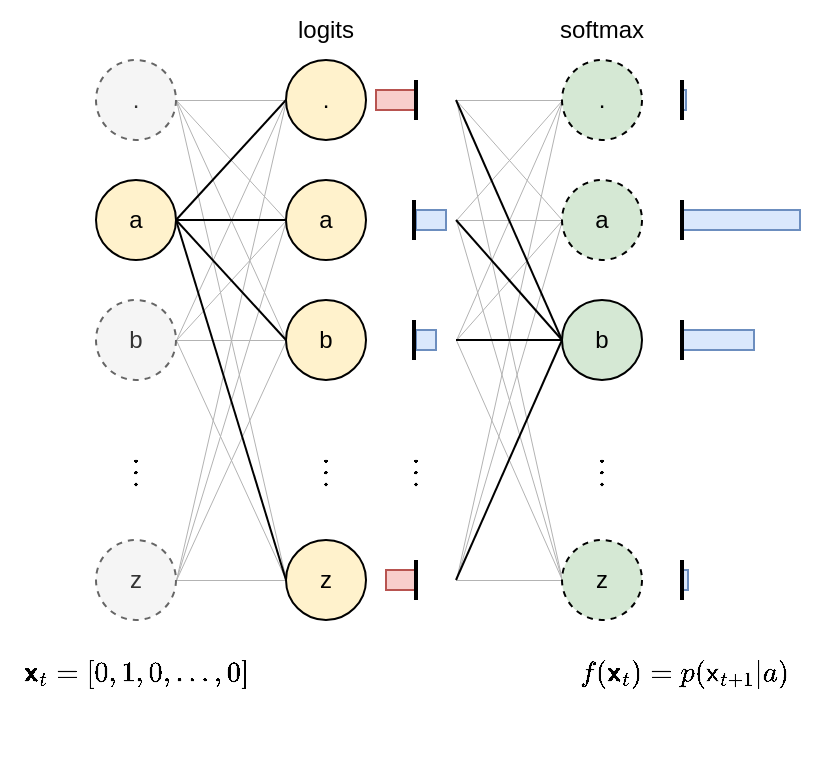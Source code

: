 <mxfile version="20.3.3" type="device"><diagram id="p5gB5ABEMJ9kii_XvzZf" name="Page-1"><mxGraphModel dx="768" dy="510" grid="1" gridSize="10" guides="1" tooltips="1" connect="1" arrows="1" fold="1" page="1" pageScale="1" pageWidth="850" pageHeight="1100" math="1" shadow="0"><root><mxCell id="0"/><mxCell id="1" parent="0"/><mxCell id="Im6TXhJcyeOg1UcXm5XA-27" value="" style="ellipse;whiteSpace=wrap;html=1;aspect=fixed;dashed=1;strokeColor=none;" vertex="1" parent="1"><mxGeometry x="554.5" y="260" width="40" height="40" as="geometry"/></mxCell><mxCell id="Im6TXhJcyeOg1UcXm5XA-28" value="" style="ellipse;whiteSpace=wrap;html=1;aspect=fixed;dashed=1;strokeColor=none;" vertex="1" parent="1"><mxGeometry x="554.5" y="320" width="40" height="40" as="geometry"/></mxCell><mxCell id="Im6TXhJcyeOg1UcXm5XA-29" value="" style="ellipse;whiteSpace=wrap;html=1;aspect=fixed;dashed=1;strokeColor=none;" vertex="1" parent="1"><mxGeometry x="554.5" y="440" width="40" height="40" as="geometry"/></mxCell><mxCell id="Im6TXhJcyeOg1UcXm5XA-30" value="" style="ellipse;whiteSpace=wrap;html=1;aspect=fixed;dashed=1;strokeColor=none;" vertex="1" parent="1"><mxGeometry x="554.5" y="200" width="40" height="40" as="geometry"/></mxCell><mxCell id="Im6TXhJcyeOg1UcXm5XA-3" value="" style="ellipse;whiteSpace=wrap;html=1;aspect=fixed;dashed=1;strokeColor=none;" vertex="1" parent="1"><mxGeometry x="420" y="260" width="40" height="40" as="geometry"/></mxCell><mxCell id="Im6TXhJcyeOg1UcXm5XA-20" style="edgeStyle=none;rounded=0;orthogonalLoop=1;jettySize=auto;html=1;exitX=1;exitY=0.5;exitDx=0;exitDy=0;strokeColor=#B3B3B3;endArrow=none;endFill=0;entryX=0;entryY=0.5;entryDx=0;entryDy=0;strokeWidth=0.5;" edge="1" parent="1" source="Im6TXhJcyeOg1UcXm5XA-4" target="f8lrKqm_tMNEJsQ4ADZn-24"><mxGeometry relative="1" as="geometry"><mxPoint x="500" y="280" as="targetPoint"/></mxGeometry></mxCell><mxCell id="Im6TXhJcyeOg1UcXm5XA-21" style="edgeStyle=none;rounded=0;orthogonalLoop=1;jettySize=auto;html=1;exitX=1;exitY=0.5;exitDx=0;exitDy=0;strokeColor=#B3B3B3;endArrow=none;endFill=0;entryX=0;entryY=0.5;entryDx=0;entryDy=0;strokeWidth=0.5;" edge="1" parent="1" source="Im6TXhJcyeOg1UcXm5XA-4" target="f8lrKqm_tMNEJsQ4ADZn-23"><mxGeometry relative="1" as="geometry"><mxPoint x="500" y="220" as="targetPoint"/></mxGeometry></mxCell><mxCell id="Im6TXhJcyeOg1UcXm5XA-22" style="edgeStyle=none;rounded=0;orthogonalLoop=1;jettySize=auto;html=1;exitX=1;exitY=0.5;exitDx=0;exitDy=0;entryX=0;entryY=0.5;entryDx=0;entryDy=0;strokeColor=#B3B3B3;endArrow=none;endFill=0;strokeWidth=0.5;" edge="1" parent="1" source="Im6TXhJcyeOg1UcXm5XA-4" target="f8lrKqm_tMNEJsQ4ADZn-26"><mxGeometry relative="1" as="geometry"/></mxCell><mxCell id="Im6TXhJcyeOg1UcXm5XA-4" value="" style="ellipse;whiteSpace=wrap;html=1;aspect=fixed;dashed=1;strokeColor=none;" vertex="1" parent="1"><mxGeometry x="420" y="320" width="40" height="40" as="geometry"/></mxCell><mxCell id="Im6TXhJcyeOg1UcXm5XA-5" value="" style="ellipse;whiteSpace=wrap;html=1;aspect=fixed;dashed=1;strokeColor=none;" vertex="1" parent="1"><mxGeometry x="420" y="440" width="40" height="40" as="geometry"/></mxCell><mxCell id="Im6TXhJcyeOg1UcXm5XA-2" value="" style="ellipse;whiteSpace=wrap;html=1;aspect=fixed;dashed=1;strokeColor=none;" vertex="1" parent="1"><mxGeometry x="420" y="200" width="40" height="40" as="geometry"/></mxCell><mxCell id="f8lrKqm_tMNEJsQ4ADZn-36" value="" style="rounded=0;whiteSpace=wrap;html=1;strokeColor=#6c8ebf;fillColor=#dae8fc;" parent="1" vertex="1"><mxGeometry x="573" y="455" width="3" height="10" as="geometry"/></mxCell><mxCell id="f8lrKqm_tMNEJsQ4ADZn-35" value="" style="rounded=0;whiteSpace=wrap;html=1;strokeColor=#6c8ebf;fillColor=#dae8fc;" parent="1" vertex="1"><mxGeometry x="573" y="335" width="36" height="10" as="geometry"/></mxCell><mxCell id="f8lrKqm_tMNEJsQ4ADZn-32" value="" style="rounded=0;whiteSpace=wrap;html=1;strokeColor=#6c8ebf;fillColor=#dae8fc;" parent="1" vertex="1"><mxGeometry x="573" y="215" width="2" height="10" as="geometry"/></mxCell><mxCell id="f8lrKqm_tMNEJsQ4ADZn-17" value="" style="rounded=0;whiteSpace=wrap;html=1;strokeColor=#6c8ebf;fillColor=#dae8fc;" parent="1" vertex="1"><mxGeometry x="440" y="335" width="10" height="10" as="geometry"/></mxCell><mxCell id="f8lrKqm_tMNEJsQ4ADZn-20" value="" style="rounded=0;whiteSpace=wrap;html=1;strokeColor=#b85450;fillColor=#f8cecc;" parent="1" vertex="1"><mxGeometry x="425" y="455" width="15" height="10" as="geometry"/></mxCell><mxCell id="EKz2rlARIVKcX3AcHszU-23" style="edgeStyle=orthogonalEdgeStyle;rounded=0;orthogonalLoop=1;jettySize=auto;html=1;exitX=1;exitY=0.5;exitDx=0;exitDy=0;entryX=0;entryY=0.5;entryDx=0;entryDy=0;endArrow=none;endFill=0;strokeColor=#B3B3B3;strokeWidth=0.5;" parent="1" source="EKz2rlARIVKcX3AcHszU-1" target="EKz2rlARIVKcX3AcHszU-18" edge="1"><mxGeometry relative="1" as="geometry"/></mxCell><mxCell id="EKz2rlARIVKcX3AcHszU-25" style="rounded=0;orthogonalLoop=1;jettySize=auto;html=1;exitX=1;exitY=0.5;exitDx=0;exitDy=0;entryX=0;entryY=0.5;entryDx=0;entryDy=0;endArrow=none;endFill=0;strokeColor=#B3B3B3;strokeWidth=0.5;" parent="1" source="EKz2rlARIVKcX3AcHszU-1" target="EKz2rlARIVKcX3AcHszU-20" edge="1"><mxGeometry relative="1" as="geometry"/></mxCell><mxCell id="EKz2rlARIVKcX3AcHszU-26" style="edgeStyle=none;rounded=0;orthogonalLoop=1;jettySize=auto;html=1;exitX=1;exitY=0.5;exitDx=0;exitDy=0;entryX=0;entryY=0.5;entryDx=0;entryDy=0;endArrow=none;endFill=0;strokeColor=#B3B3B3;strokeWidth=0.5;" parent="1" source="EKz2rlARIVKcX3AcHszU-1" target="EKz2rlARIVKcX3AcHszU-19" edge="1"><mxGeometry relative="1" as="geometry"/></mxCell><mxCell id="EKz2rlARIVKcX3AcHszU-27" style="edgeStyle=none;rounded=0;orthogonalLoop=1;jettySize=auto;html=1;exitX=1;exitY=0.5;exitDx=0;exitDy=0;entryX=0;entryY=0.5;entryDx=0;entryDy=0;endArrow=none;endFill=0;strokeColor=#B3B3B3;strokeWidth=0.5;" parent="1" source="EKz2rlARIVKcX3AcHszU-1" target="EKz2rlARIVKcX3AcHszU-21" edge="1"><mxGeometry relative="1" as="geometry"/></mxCell><mxCell id="EKz2rlARIVKcX3AcHszU-1" value="." style="ellipse;whiteSpace=wrap;html=1;aspect=fixed;fillColor=#f5f5f5;strokeColor=#666666;fontColor=#333333;dashed=1;" parent="1" vertex="1"><mxGeometry x="280" y="200" width="40" height="40" as="geometry"/></mxCell><mxCell id="EKz2rlARIVKcX3AcHszU-28" style="edgeStyle=none;rounded=0;orthogonalLoop=1;jettySize=auto;html=1;exitX=1;exitY=0.5;exitDx=0;exitDy=0;entryX=0;entryY=0.5;entryDx=0;entryDy=0;endArrow=none;endFill=0;" parent="1" source="EKz2rlARIVKcX3AcHszU-2" target="EKz2rlARIVKcX3AcHszU-18" edge="1"><mxGeometry relative="1" as="geometry"/></mxCell><mxCell id="EKz2rlARIVKcX3AcHszU-2" value="a" style="ellipse;whiteSpace=wrap;html=1;aspect=fixed;fillColor=#fff2cc;strokeColor=#000000;" parent="1" vertex="1"><mxGeometry x="280" y="260" width="40" height="40" as="geometry"/></mxCell><mxCell id="EKz2rlARIVKcX3AcHszU-32" style="edgeStyle=none;rounded=0;orthogonalLoop=1;jettySize=auto;html=1;exitX=1;exitY=0.5;exitDx=0;exitDy=0;endArrow=none;endFill=0;strokeColor=#B3B3B3;strokeWidth=0.5;" parent="1" source="EKz2rlARIVKcX3AcHszU-3" target="EKz2rlARIVKcX3AcHszU-20" edge="1"><mxGeometry relative="1" as="geometry"/></mxCell><mxCell id="EKz2rlARIVKcX3AcHszU-33" style="edgeStyle=none;rounded=0;orthogonalLoop=1;jettySize=auto;html=1;exitX=1;exitY=0.5;exitDx=0;exitDy=0;entryX=0;entryY=0.5;entryDx=0;entryDy=0;endArrow=none;endFill=0;strokeColor=#B3B3B3;strokeWidth=0.5;" parent="1" source="EKz2rlARIVKcX3AcHszU-3" target="EKz2rlARIVKcX3AcHszU-19" edge="1"><mxGeometry relative="1" as="geometry"/></mxCell><mxCell id="EKz2rlARIVKcX3AcHszU-34" style="edgeStyle=none;rounded=0;orthogonalLoop=1;jettySize=auto;html=1;exitX=1;exitY=0.5;exitDx=0;exitDy=0;entryX=0;entryY=0.5;entryDx=0;entryDy=0;endArrow=none;endFill=0;strokeColor=#B3B3B3;strokeWidth=0.5;" parent="1" source="EKz2rlARIVKcX3AcHszU-3" target="EKz2rlARIVKcX3AcHszU-18" edge="1"><mxGeometry relative="1" as="geometry"/></mxCell><mxCell id="EKz2rlARIVKcX3AcHszU-35" style="edgeStyle=none;rounded=0;orthogonalLoop=1;jettySize=auto;html=1;exitX=1;exitY=0.5;exitDx=0;exitDy=0;entryX=0;entryY=0.5;entryDx=0;entryDy=0;endArrow=none;endFill=0;strokeColor=#B3B3B3;strokeWidth=0.5;" parent="1" source="EKz2rlARIVKcX3AcHszU-3" target="EKz2rlARIVKcX3AcHszU-21" edge="1"><mxGeometry relative="1" as="geometry"/></mxCell><mxCell id="EKz2rlARIVKcX3AcHszU-3" value="b" style="ellipse;whiteSpace=wrap;html=1;aspect=fixed;fillColor=#f5f5f5;strokeColor=#666666;fontColor=#333333;dashed=1;" parent="1" vertex="1"><mxGeometry x="280" y="320" width="40" height="40" as="geometry"/></mxCell><mxCell id="EKz2rlARIVKcX3AcHszU-36" style="edgeStyle=none;rounded=0;orthogonalLoop=1;jettySize=auto;html=1;exitX=1;exitY=0.5;exitDx=0;exitDy=0;entryX=0;entryY=0.5;entryDx=0;entryDy=0;endArrow=none;endFill=0;strokeColor=#B3B3B3;strokeWidth=0.5;" parent="1" source="EKz2rlARIVKcX3AcHszU-4" target="EKz2rlARIVKcX3AcHszU-21" edge="1"><mxGeometry relative="1" as="geometry"/></mxCell><mxCell id="EKz2rlARIVKcX3AcHszU-37" style="edgeStyle=none;rounded=0;orthogonalLoop=1;jettySize=auto;html=1;exitX=1;exitY=0.5;exitDx=0;exitDy=0;entryX=0;entryY=0.5;entryDx=0;entryDy=0;endArrow=none;endFill=0;strokeColor=#B3B3B3;strokeWidth=0.5;" parent="1" source="EKz2rlARIVKcX3AcHszU-4" target="EKz2rlARIVKcX3AcHszU-20" edge="1"><mxGeometry relative="1" as="geometry"/></mxCell><mxCell id="EKz2rlARIVKcX3AcHszU-38" style="edgeStyle=none;rounded=0;orthogonalLoop=1;jettySize=auto;html=1;exitX=1;exitY=0.5;exitDx=0;exitDy=0;entryX=0;entryY=0.5;entryDx=0;entryDy=0;endArrow=none;endFill=0;strokeColor=#B3B3B3;strokeWidth=0.5;" parent="1" source="EKz2rlARIVKcX3AcHszU-4" target="EKz2rlARIVKcX3AcHszU-19" edge="1"><mxGeometry relative="1" as="geometry"/></mxCell><mxCell id="EKz2rlARIVKcX3AcHszU-39" style="edgeStyle=none;rounded=0;orthogonalLoop=1;jettySize=auto;html=1;exitX=1;exitY=0.5;exitDx=0;exitDy=0;entryX=0;entryY=0.5;entryDx=0;entryDy=0;endArrow=none;endFill=0;strokeColor=#B3B3B3;strokeWidth=0.5;" parent="1" source="EKz2rlARIVKcX3AcHszU-4" target="EKz2rlARIVKcX3AcHszU-18" edge="1"><mxGeometry relative="1" as="geometry"/></mxCell><mxCell id="EKz2rlARIVKcX3AcHszU-4" value="z" style="ellipse;whiteSpace=wrap;html=1;aspect=fixed;fillColor=#f5f5f5;strokeColor=#666666;fontColor=#333333;dashed=1;" parent="1" vertex="1"><mxGeometry x="280" y="440" width="40" height="40" as="geometry"/></mxCell><mxCell id="EKz2rlARIVKcX3AcHszU-10" value="\( \vdots \)" style="text;html=1;align=center;verticalAlign=middle;whiteSpace=wrap;rounded=0;" parent="1" vertex="1"><mxGeometry x="270" y="390" width="60" height="30" as="geometry"/></mxCell><mxCell id="EKz2rlARIVKcX3AcHszU-18" value="." style="ellipse;whiteSpace=wrap;html=1;aspect=fixed;fillColor=#fff2cc;strokeColor=#000000;" parent="1" vertex="1"><mxGeometry x="375" y="200" width="40" height="40" as="geometry"/></mxCell><mxCell id="EKz2rlARIVKcX3AcHszU-19" value="a" style="ellipse;whiteSpace=wrap;html=1;aspect=fixed;fillColor=#fff2cc;strokeColor=#000000;" parent="1" vertex="1"><mxGeometry x="375" y="260" width="40" height="40" as="geometry"/></mxCell><mxCell id="EKz2rlARIVKcX3AcHszU-20" value="b" style="ellipse;whiteSpace=wrap;html=1;aspect=fixed;fillColor=#fff2cc;strokeColor=#000000;" parent="1" vertex="1"><mxGeometry x="375" y="320" width="40" height="40" as="geometry"/></mxCell><mxCell id="EKz2rlARIVKcX3AcHszU-21" value="z" style="ellipse;whiteSpace=wrap;html=1;aspect=fixed;fillColor=#fff2cc;strokeColor=#000000;" parent="1" vertex="1"><mxGeometry x="375" y="440" width="40" height="40" as="geometry"/></mxCell><mxCell id="EKz2rlARIVKcX3AcHszU-22" value="\( \vdots \)" style="text;html=1;align=center;verticalAlign=middle;whiteSpace=wrap;rounded=0;" parent="1" vertex="1"><mxGeometry x="365" y="390" width="60" height="30" as="geometry"/></mxCell><mxCell id="f8lrKqm_tMNEJsQ4ADZn-3" style="rounded=0;orthogonalLoop=1;jettySize=auto;html=1;exitX=1;exitY=0.5;exitDx=0;exitDy=0;entryX=0;entryY=0.5;entryDx=0;entryDy=0;strokeColor=#000000;endArrow=none;endFill=0;" parent="1" source="EKz2rlARIVKcX3AcHszU-2" target="EKz2rlARIVKcX3AcHszU-20" edge="1"><mxGeometry relative="1" as="geometry"/></mxCell><mxCell id="f8lrKqm_tMNEJsQ4ADZn-2" style="edgeStyle=orthogonalEdgeStyle;rounded=0;orthogonalLoop=1;jettySize=auto;html=1;exitX=1;exitY=0.5;exitDx=0;exitDy=0;strokeColor=#000000;endArrow=none;endFill=0;" parent="1" source="EKz2rlARIVKcX3AcHszU-2" target="EKz2rlARIVKcX3AcHszU-19" edge="1"><mxGeometry relative="1" as="geometry"/></mxCell><mxCell id="f8lrKqm_tMNEJsQ4ADZn-4" style="edgeStyle=none;rounded=0;orthogonalLoop=1;jettySize=auto;html=1;exitX=1;exitY=0.5;exitDx=0;exitDy=0;entryX=0;entryY=0.5;entryDx=0;entryDy=0;strokeColor=#000000;endArrow=none;endFill=0;" parent="1" source="EKz2rlARIVKcX3AcHszU-2" target="EKz2rlARIVKcX3AcHszU-21" edge="1"><mxGeometry relative="1" as="geometry"/></mxCell><mxCell id="f8lrKqm_tMNEJsQ4ADZn-10" value="" style="rounded=0;whiteSpace=wrap;html=1;strokeColor=#b85450;fillColor=#f8cecc;" parent="1" vertex="1"><mxGeometry x="420" y="215" width="20" height="10" as="geometry"/></mxCell><mxCell id="f8lrKqm_tMNEJsQ4ADZn-11" value="" style="rounded=0;whiteSpace=wrap;html=1;strokeColor=#6c8ebf;fillColor=#dae8fc;" parent="1" vertex="1"><mxGeometry x="440" y="275" width="15" height="10" as="geometry"/></mxCell><mxCell id="f8lrKqm_tMNEJsQ4ADZn-12" value="" style="endArrow=none;html=1;rounded=0;strokeColor=#000000;strokeWidth=2;" parent="1" edge="1"><mxGeometry width="50" height="50" relative="1" as="geometry"><mxPoint x="440" y="230" as="sourcePoint"/><mxPoint x="440" y="210" as="targetPoint"/></mxGeometry></mxCell><mxCell id="f8lrKqm_tMNEJsQ4ADZn-13" value="" style="endArrow=none;html=1;rounded=0;strokeColor=#000000;strokeWidth=2;" parent="1" edge="1"><mxGeometry width="50" height="50" relative="1" as="geometry"><mxPoint x="439" y="290" as="sourcePoint"/><mxPoint x="439" y="270" as="targetPoint"/></mxGeometry></mxCell><mxCell id="f8lrKqm_tMNEJsQ4ADZn-14" value="" style="endArrow=none;html=1;rounded=0;strokeColor=#000000;strokeWidth=2;" parent="1" edge="1"><mxGeometry width="50" height="50" relative="1" as="geometry"><mxPoint x="439" y="350" as="sourcePoint"/><mxPoint x="439" y="330" as="targetPoint"/></mxGeometry></mxCell><mxCell id="f8lrKqm_tMNEJsQ4ADZn-15" value="" style="endArrow=none;html=1;rounded=0;strokeColor=#000000;strokeWidth=2;" parent="1" edge="1"><mxGeometry width="50" height="50" relative="1" as="geometry"><mxPoint x="440" y="470" as="sourcePoint"/><mxPoint x="440" y="450" as="targetPoint"/></mxGeometry></mxCell><mxCell id="f8lrKqm_tMNEJsQ4ADZn-25" value="b" style="ellipse;whiteSpace=wrap;html=1;aspect=fixed;fillColor=#d5e8d4;strokeColor=#000000;" parent="1" vertex="1"><mxGeometry x="513" y="320" width="40" height="40" as="geometry"/></mxCell><mxCell id="f8lrKqm_tMNEJsQ4ADZn-27" value="softmax" style="text;html=1;strokeColor=none;fillColor=none;align=center;verticalAlign=middle;whiteSpace=wrap;rounded=0;" parent="1" vertex="1"><mxGeometry x="503" y="170" width="60" height="30" as="geometry"/></mxCell><mxCell id="f8lrKqm_tMNEJsQ4ADZn-28" value="" style="endArrow=none;html=1;rounded=0;strokeColor=#000000;strokeWidth=2;" parent="1" edge="1"><mxGeometry width="50" height="50" relative="1" as="geometry"><mxPoint x="573" y="230" as="sourcePoint"/><mxPoint x="573" y="210" as="targetPoint"/></mxGeometry></mxCell><mxCell id="f8lrKqm_tMNEJsQ4ADZn-30" value="" style="endArrow=none;html=1;rounded=0;strokeColor=#000000;strokeWidth=2;" parent="1" edge="1"><mxGeometry width="50" height="50" relative="1" as="geometry"><mxPoint x="573" y="350" as="sourcePoint"/><mxPoint x="573" y="330" as="targetPoint"/></mxGeometry></mxCell><mxCell id="f8lrKqm_tMNEJsQ4ADZn-31" value="" style="endArrow=none;html=1;rounded=0;strokeColor=#000000;strokeWidth=2;" parent="1" edge="1"><mxGeometry width="50" height="50" relative="1" as="geometry"><mxPoint x="573" y="470" as="sourcePoint"/><mxPoint x="573" y="450" as="targetPoint"/></mxGeometry></mxCell><mxCell id="f8lrKqm_tMNEJsQ4ADZn-37" value="\( f(\boldsymbol{\mathsf{x}}_t)&amp;nbsp; = p({\mathsf{x}}_{t+1} |&amp;nbsp;&lt;br&gt;a ) \)&lt;br&gt;&amp;nbsp;" style="text;html=1;strokeColor=none;fillColor=none;align=center;verticalAlign=middle;whiteSpace=wrap;rounded=0;" parent="1" vertex="1"><mxGeometry x="544" y="499" width="60" height="30" as="geometry"/></mxCell><mxCell id="jtK7MX9mSMrb0IOoXL2k-1" value="\( \boldsymbol{\mathsf{x}}_t&lt;br&gt;&amp;nbsp;= [0, 1, 0, \ldots, 0]\)" style="text;html=1;strokeColor=none;fillColor=none;align=center;verticalAlign=middle;whiteSpace=wrap;rounded=0;" parent="1" vertex="1"><mxGeometry x="270" y="492" width="60" height="30" as="geometry"/></mxCell><mxCell id="Im6TXhJcyeOg1UcXm5XA-1" value="\( \vdots \)" style="text;html=1;align=center;verticalAlign=middle;whiteSpace=wrap;rounded=0;" vertex="1" parent="1"><mxGeometry x="503" y="390" width="60" height="30" as="geometry"/></mxCell><mxCell id="Im6TXhJcyeOg1UcXm5XA-6" value="\( \vdots \)" style="text;html=1;align=center;verticalAlign=middle;whiteSpace=wrap;rounded=0;" vertex="1" parent="1"><mxGeometry x="410" y="390" width="60" height="30" as="geometry"/></mxCell><mxCell id="Im6TXhJcyeOg1UcXm5XA-7" style="edgeStyle=orthogonalEdgeStyle;rounded=0;orthogonalLoop=1;jettySize=auto;html=1;exitX=1;exitY=0.5;exitDx=0;exitDy=0;entryX=0;entryY=0.5;entryDx=0;entryDy=0;endArrow=none;endFill=0;strokeColor=#B3B3B3;strokeWidth=0.5;" edge="1" parent="1" source="Im6TXhJcyeOg1UcXm5XA-2" target="f8lrKqm_tMNEJsQ4ADZn-23"><mxGeometry relative="1" as="geometry"/></mxCell><mxCell id="Im6TXhJcyeOg1UcXm5XA-8" style="rounded=0;orthogonalLoop=1;jettySize=auto;html=1;exitX=1;exitY=0.5;exitDx=0;exitDy=0;entryX=0;entryY=0.5;entryDx=0;entryDy=0;endArrow=none;endFill=0;strokeColor=#B3B3B3;strokeWidth=0.5;" edge="1" parent="1" source="Im6TXhJcyeOg1UcXm5XA-2" target="f8lrKqm_tMNEJsQ4ADZn-24"><mxGeometry relative="1" as="geometry"/></mxCell><mxCell id="Im6TXhJcyeOg1UcXm5XA-10" style="edgeStyle=none;rounded=0;orthogonalLoop=1;jettySize=auto;html=1;exitX=1;exitY=0.5;exitDx=0;exitDy=0;entryX=0;entryY=0.5;entryDx=0;entryDy=0;strokeColor=#B3B3B3;endArrow=none;endFill=0;strokeWidth=0.5;" edge="1" parent="1" source="Im6TXhJcyeOg1UcXm5XA-2" target="f8lrKqm_tMNEJsQ4ADZn-26"><mxGeometry relative="1" as="geometry"/></mxCell><mxCell id="Im6TXhJcyeOg1UcXm5XA-11" style="edgeStyle=none;rounded=0;orthogonalLoop=1;jettySize=auto;html=1;exitX=1;exitY=0.5;exitDx=0;exitDy=0;entryX=0;entryY=0.5;entryDx=0;entryDy=0;strokeColor=#B3B3B3;endArrow=none;endFill=0;strokeWidth=0.5;" edge="1" parent="1" source="Im6TXhJcyeOg1UcXm5XA-3" target="f8lrKqm_tMNEJsQ4ADZn-23"><mxGeometry relative="1" as="geometry"/></mxCell><mxCell id="Im6TXhJcyeOg1UcXm5XA-12" style="edgeStyle=none;rounded=0;orthogonalLoop=1;jettySize=auto;html=1;exitX=1;exitY=0.5;exitDx=0;exitDy=0;entryX=0;entryY=0.5;entryDx=0;entryDy=0;strokeColor=#B3B3B3;endArrow=none;endFill=0;strokeWidth=0.5;" edge="1" parent="1" source="Im6TXhJcyeOg1UcXm5XA-3" target="f8lrKqm_tMNEJsQ4ADZn-24"><mxGeometry relative="1" as="geometry"/></mxCell><mxCell id="Im6TXhJcyeOg1UcXm5XA-14" style="edgeStyle=none;rounded=0;orthogonalLoop=1;jettySize=auto;html=1;exitX=1;exitY=0.5;exitDx=0;exitDy=0;entryX=0;entryY=0.5;entryDx=0;entryDy=0;strokeColor=#B3B3B3;endArrow=none;endFill=0;strokeWidth=0.5;" edge="1" parent="1" source="Im6TXhJcyeOg1UcXm5XA-3" target="f8lrKqm_tMNEJsQ4ADZn-26"><mxGeometry relative="1" as="geometry"/></mxCell><mxCell id="Im6TXhJcyeOg1UcXm5XA-15" style="edgeStyle=none;rounded=0;orthogonalLoop=1;jettySize=auto;html=1;exitX=1;exitY=0.5;exitDx=0;exitDy=0;entryX=0;entryY=0.5;entryDx=0;entryDy=0;strokeColor=#B3B3B3;endArrow=none;endFill=0;strokeWidth=0.5;" edge="1" parent="1" source="Im6TXhJcyeOg1UcXm5XA-5" target="f8lrKqm_tMNEJsQ4ADZn-26"><mxGeometry relative="1" as="geometry"/></mxCell><mxCell id="Im6TXhJcyeOg1UcXm5XA-17" style="edgeStyle=none;rounded=0;orthogonalLoop=1;jettySize=auto;html=1;exitX=1;exitY=0.5;exitDx=0;exitDy=0;entryX=0;entryY=0.5;entryDx=0;entryDy=0;strokeColor=#B3B3B3;endArrow=none;endFill=0;strokeWidth=0.5;" edge="1" parent="1" source="Im6TXhJcyeOg1UcXm5XA-5" target="f8lrKqm_tMNEJsQ4ADZn-24"><mxGeometry relative="1" as="geometry"/></mxCell><mxCell id="Im6TXhJcyeOg1UcXm5XA-18" style="edgeStyle=none;rounded=0;orthogonalLoop=1;jettySize=auto;html=1;exitX=1;exitY=0.5;exitDx=0;exitDy=0;strokeColor=#B3B3B3;endArrow=none;endFill=0;entryX=0;entryY=0.5;entryDx=0;entryDy=0;strokeWidth=0.5;" edge="1" parent="1" source="Im6TXhJcyeOg1UcXm5XA-5" target="f8lrKqm_tMNEJsQ4ADZn-23"><mxGeometry relative="1" as="geometry"><mxPoint x="500" y="220" as="targetPoint"/></mxGeometry></mxCell><mxCell id="Im6TXhJcyeOg1UcXm5XA-23" value="logits" style="text;html=1;strokeColor=none;fillColor=none;align=center;verticalAlign=middle;whiteSpace=wrap;rounded=0;" vertex="1" parent="1"><mxGeometry x="365" y="170" width="60" height="30" as="geometry"/></mxCell><mxCell id="Im6TXhJcyeOg1UcXm5XA-19" style="edgeStyle=none;rounded=0;orthogonalLoop=1;jettySize=auto;html=1;exitX=1;exitY=0.5;exitDx=0;exitDy=0;strokeColor=#000000;endArrow=none;endFill=0;entryX=0;entryY=0.5;entryDx=0;entryDy=0;" edge="1" parent="1" source="Im6TXhJcyeOg1UcXm5XA-4" target="f8lrKqm_tMNEJsQ4ADZn-25"><mxGeometry relative="1" as="geometry"><mxPoint x="510" y="340" as="targetPoint"/></mxGeometry></mxCell><mxCell id="Im6TXhJcyeOg1UcXm5XA-9" style="edgeStyle=none;rounded=0;orthogonalLoop=1;jettySize=auto;html=1;exitX=1;exitY=0.5;exitDx=0;exitDy=0;entryX=0;entryY=0.5;entryDx=0;entryDy=0;strokeColor=#000000;endArrow=none;endFill=0;" edge="1" parent="1" source="Im6TXhJcyeOg1UcXm5XA-2" target="f8lrKqm_tMNEJsQ4ADZn-25"><mxGeometry relative="1" as="geometry"/></mxCell><mxCell id="Im6TXhJcyeOg1UcXm5XA-13" style="edgeStyle=none;rounded=0;orthogonalLoop=1;jettySize=auto;html=1;exitX=1;exitY=0.5;exitDx=0;exitDy=0;strokeColor=#000000;endArrow=none;endFill=0;entryX=0;entryY=0.5;entryDx=0;entryDy=0;" edge="1" parent="1" source="Im6TXhJcyeOg1UcXm5XA-3" target="f8lrKqm_tMNEJsQ4ADZn-25"><mxGeometry relative="1" as="geometry"><mxPoint x="500" y="340" as="targetPoint"/></mxGeometry></mxCell><mxCell id="f8lrKqm_tMNEJsQ4ADZn-33" value="" style="rounded=0;whiteSpace=wrap;html=1;strokeColor=#6c8ebf;fillColor=#dae8fc;" parent="1" vertex="1"><mxGeometry x="573" y="275" width="59" height="10" as="geometry"/></mxCell><mxCell id="Im6TXhJcyeOg1UcXm5XA-16" style="edgeStyle=none;rounded=0;orthogonalLoop=1;jettySize=auto;html=1;exitX=1;exitY=0.5;exitDx=0;exitDy=0;entryX=0;entryY=0.5;entryDx=0;entryDy=0;strokeColor=#000000;endArrow=none;endFill=0;" edge="1" parent="1" source="Im6TXhJcyeOg1UcXm5XA-5" target="f8lrKqm_tMNEJsQ4ADZn-25"><mxGeometry relative="1" as="geometry"/></mxCell><mxCell id="f8lrKqm_tMNEJsQ4ADZn-29" value="" style="endArrow=none;html=1;rounded=0;strokeColor=#000000;strokeWidth=2;" parent="1" edge="1"><mxGeometry width="50" height="50" relative="1" as="geometry"><mxPoint x="573" y="290" as="sourcePoint"/><mxPoint x="573" y="270" as="targetPoint"/></mxGeometry></mxCell><mxCell id="f8lrKqm_tMNEJsQ4ADZn-23" value="." style="ellipse;whiteSpace=wrap;html=1;aspect=fixed;fillColor=#d5e8d4;strokeColor=#000000;dashed=1;" parent="1" vertex="1"><mxGeometry x="513" y="200" width="40" height="40" as="geometry"/></mxCell><mxCell id="f8lrKqm_tMNEJsQ4ADZn-26" value="z" style="ellipse;whiteSpace=wrap;html=1;aspect=fixed;fillColor=#d5e8d4;strokeColor=#000000;dashed=1;" parent="1" vertex="1"><mxGeometry x="513" y="440" width="40" height="40" as="geometry"/></mxCell><mxCell id="f8lrKqm_tMNEJsQ4ADZn-24" value="a" style="ellipse;whiteSpace=wrap;html=1;aspect=fixed;fillColor=#d5e8d4;strokeColor=#000000;dashed=1;" parent="1" vertex="1"><mxGeometry x="513" y="260" width="40" height="40" as="geometry"/></mxCell></root></mxGraphModel></diagram></mxfile>